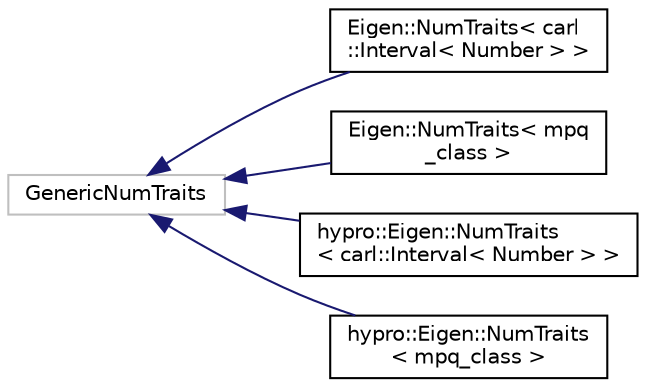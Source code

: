 digraph "Graphical Class Hierarchy"
{
  edge [fontname="Helvetica",fontsize="10",labelfontname="Helvetica",labelfontsize="10"];
  node [fontname="Helvetica",fontsize="10",shape=record];
  rankdir="LR";
  Node112 [label="GenericNumTraits",height=0.2,width=0.4,color="grey75", fillcolor="white", style="filled"];
  Node112 -> Node0 [dir="back",color="midnightblue",fontsize="10",style="solid",fontname="Helvetica"];
  Node0 [label="Eigen::NumTraits\< carl\l::Interval\< Number \> \>",height=0.2,width=0.4,color="black", fillcolor="white", style="filled",URL="$structEigen_1_1NumTraits_3_01carl_1_1Interval_3_01Number_01_4_01_4.html"];
  Node112 -> Node114 [dir="back",color="midnightblue",fontsize="10",style="solid",fontname="Helvetica"];
  Node114 [label="Eigen::NumTraits\< mpq\l_class \>",height=0.2,width=0.4,color="black", fillcolor="white", style="filled",URL="$structEigen_1_1NumTraits_3_01mpq__class_01_4.html"];
  Node112 -> Node115 [dir="back",color="midnightblue",fontsize="10",style="solid",fontname="Helvetica"];
  Node115 [label="hypro::Eigen::NumTraits\l\< carl::Interval\< Number \> \>",height=0.2,width=0.4,color="black", fillcolor="white", style="filled",URL="$structhypro_1_1Eigen_1_1NumTraits_3_01carl_1_1Interval_3_01Number_01_4_01_4.html"];
  Node112 -> Node116 [dir="back",color="midnightblue",fontsize="10",style="solid",fontname="Helvetica"];
  Node116 [label="hypro::Eigen::NumTraits\l\< mpq_class \>",height=0.2,width=0.4,color="black", fillcolor="white", style="filled",URL="$structhypro_1_1Eigen_1_1NumTraits_3_01mpq__class_01_4.html"];
}
